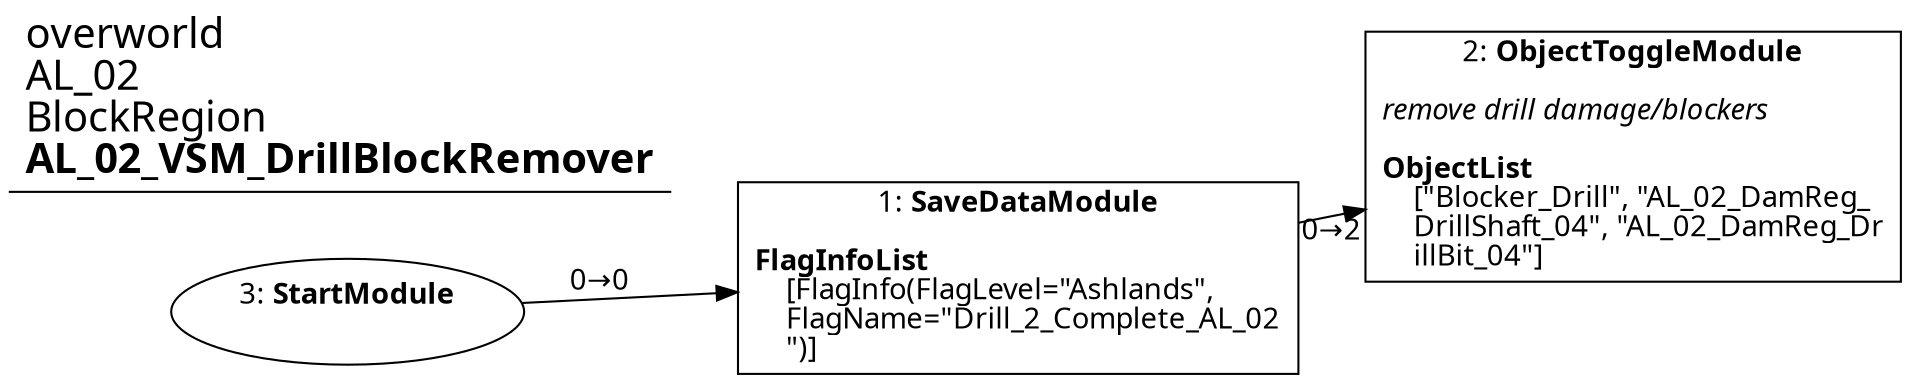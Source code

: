 digraph {
    layout = fdp;
    overlap = prism;
    sep = "+16";
    splines = spline;

    node [ shape = box ];

    graph [ fontname = "Segoe UI" ];
    node [ fontname = "Segoe UI" ];
    edge [ fontname = "Segoe UI" ];

    1 [ label = <1: <b>SaveDataModule</b><br/><br/><b>FlagInfoList</b><br align="left"/>    [FlagInfo(FlagLevel=&quot;Ashlands&quot;, <br align="left"/>    FlagName=&quot;Drill_2_Complete_AL_02<br align="left"/>    &quot;)]<br align="left"/>> ];
    1 [ pos = "0.521,-0.202!" ];
    1 -> 2 [ label = "0→2" ];

    2 [ label = <2: <b>ObjectToggleModule</b><br/><br/><i>remove drill damage/blockers<br align="left"/></i><br align="left"/><b>ObjectList</b><br align="left"/>    [&quot;Blocker_Drill&quot;, &quot;AL_02_DamReg_<br align="left"/>    DrillShaft_04&quot;, &quot;AL_02_DamReg_Dr<br align="left"/>    illBit_04&quot;]<br align="left"/>> ];
    2 [ pos = "0.776,-0.156!" ];

    3 [ label = <3: <b>StartModule</b><br/><br/>> ];
    3 [ shape = oval ]
    3 [ pos = "0.30100003,-0.202!" ];
    3 -> 1 [ label = "0→0" ];

    title [ pos = "0.3,-0.155!" ];
    title [ shape = underline ];
    title [ label = <<font point-size="20">overworld<br align="left"/>AL_02<br align="left"/>BlockRegion<br align="left"/><b>AL_02_VSM_DrillBlockRemover</b><br align="left"/></font>> ];
}
